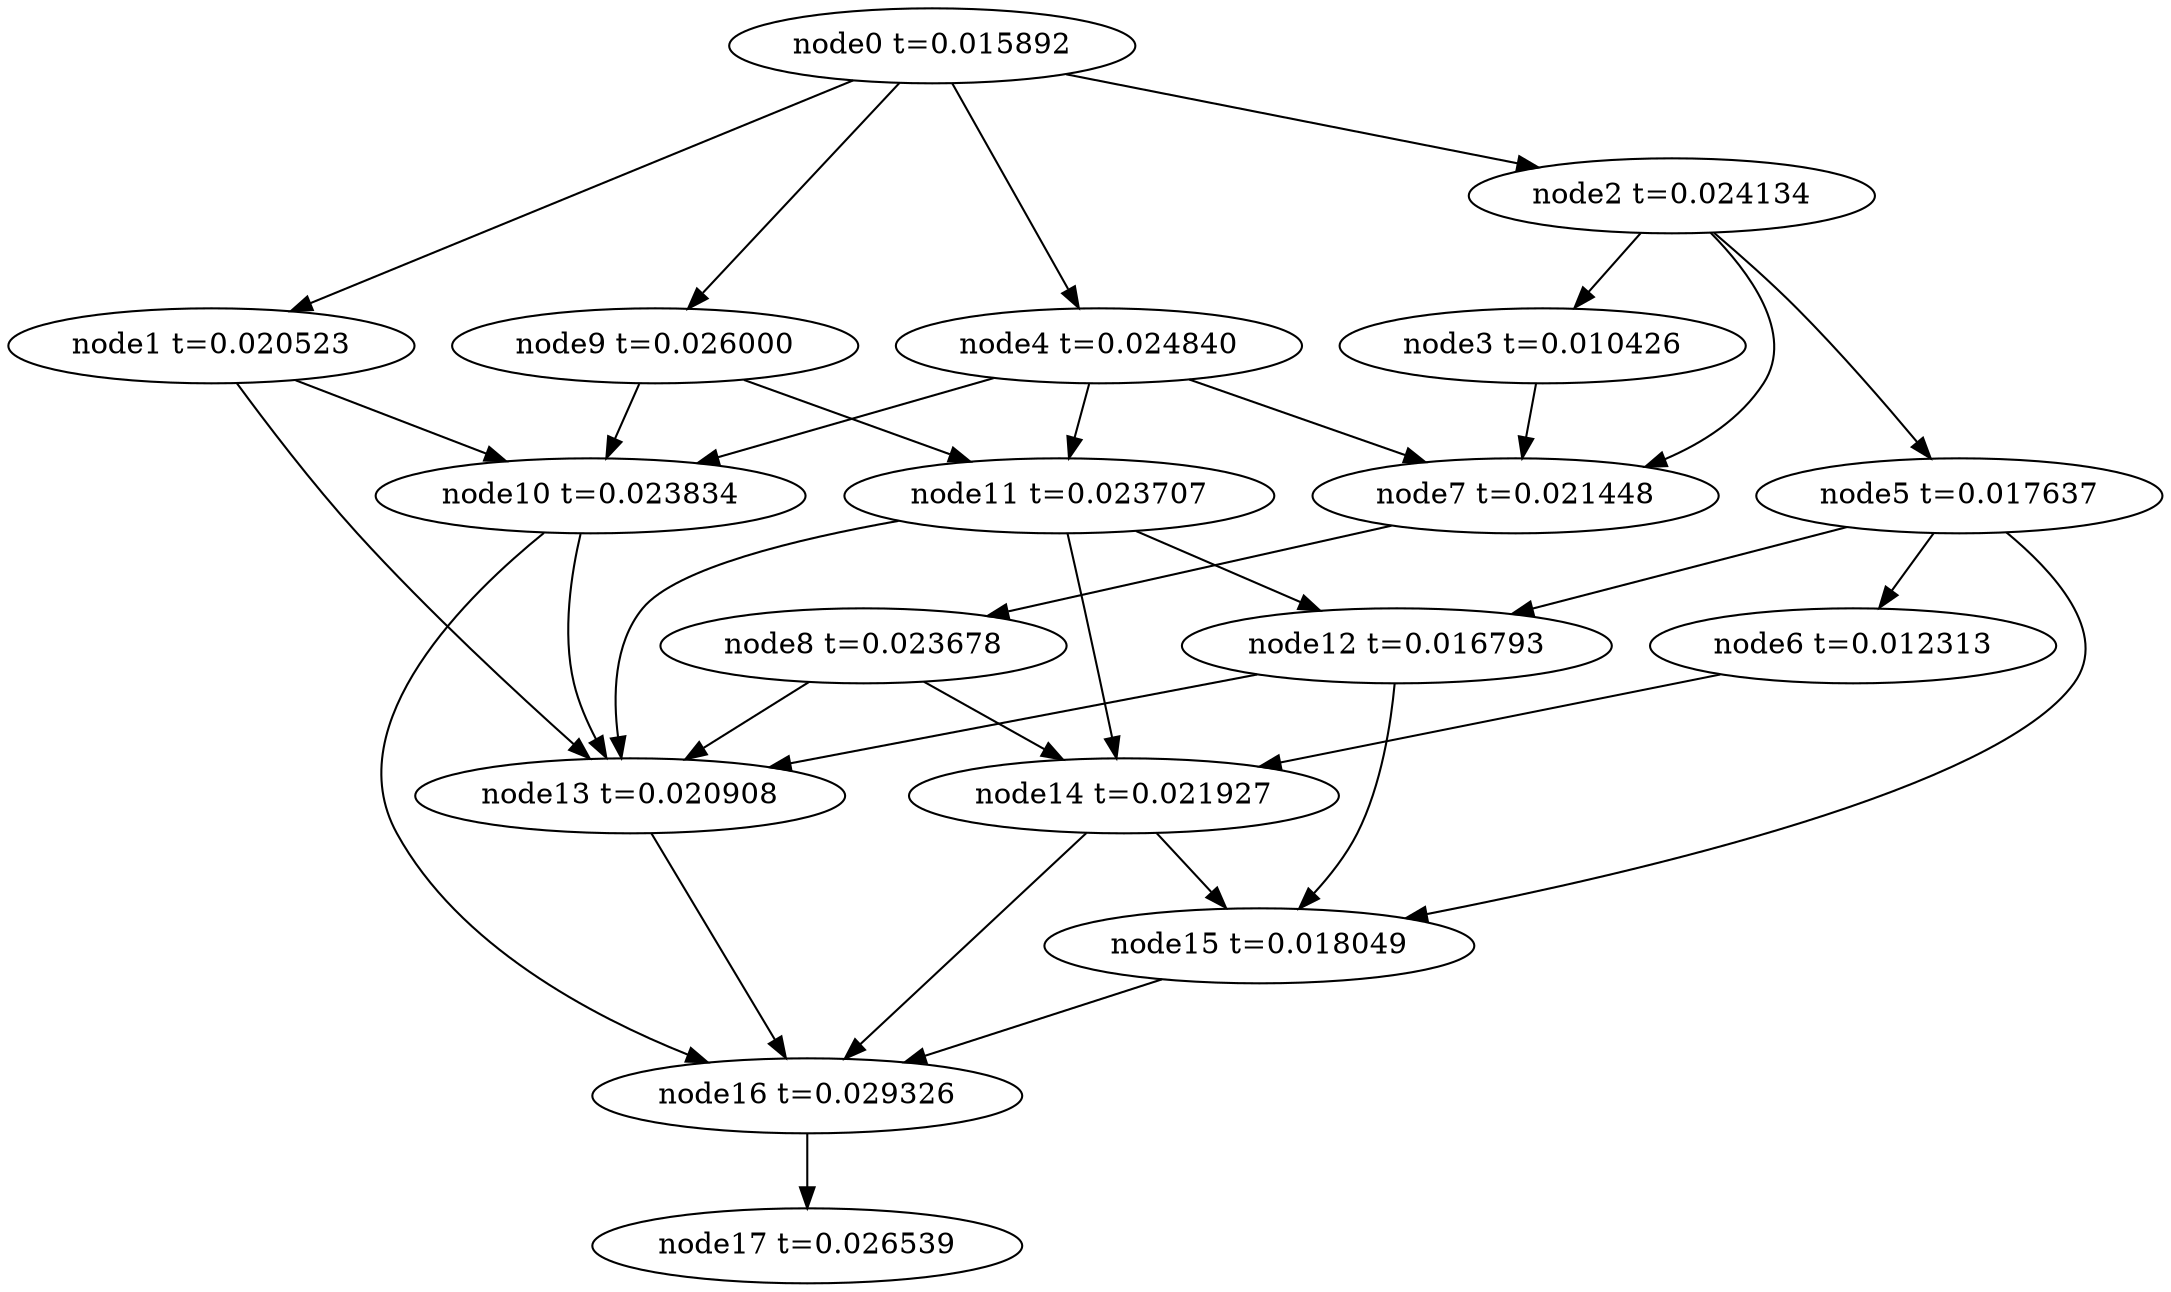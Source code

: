 digraph g{
	node17[label="node17 t=0.026539"]
	node16 -> node17
	node16[label="node16 t=0.029326"];
	node15 -> node16
	node15[label="node15 t=0.018049"];
	node14 -> node16
	node14 -> node15
	node14[label="node14 t=0.021927"];
	node13 -> node16
	node13[label="node13 t=0.020908"];
	node12 -> node15
	node12 -> node13
	node12[label="node12 t=0.016793"];
	node11 -> node14
	node11 -> node13
	node11 -> node12
	node11[label="node11 t=0.023707"];
	node10 -> node16
	node10 -> node13
	node10[label="node10 t=0.023834"];
	node9 -> node11
	node9 -> node10
	node9[label="node9 t=0.026000"];
	node8 -> node14
	node8 -> node13
	node8[label="node8 t=0.023678"];
	node7 -> node8
	node7[label="node7 t=0.021448"];
	node6 -> node14
	node6[label="node6 t=0.012313"];
	node5 -> node15
	node5 -> node12
	node5 -> node6
	node5[label="node5 t=0.017637"];
	node4 -> node11
	node4 -> node10
	node4 -> node7
	node4[label="node4 t=0.024840"];
	node3 -> node7
	node3[label="node3 t=0.010426"];
	node2 -> node7
	node2 -> node5
	node2 -> node3
	node2[label="node2 t=0.024134"];
	node1 -> node13
	node1 -> node10
	node1[label="node1 t=0.020523"];
	node0 -> node9
	node0 -> node4
	node0 -> node2
	node0 -> node1
	node0[label="node0 t=0.015892"];
}
